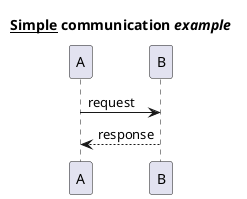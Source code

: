 @startuml

title __Simple__ **communication** //example//

A -> B : request

B --> A : response

@enduml